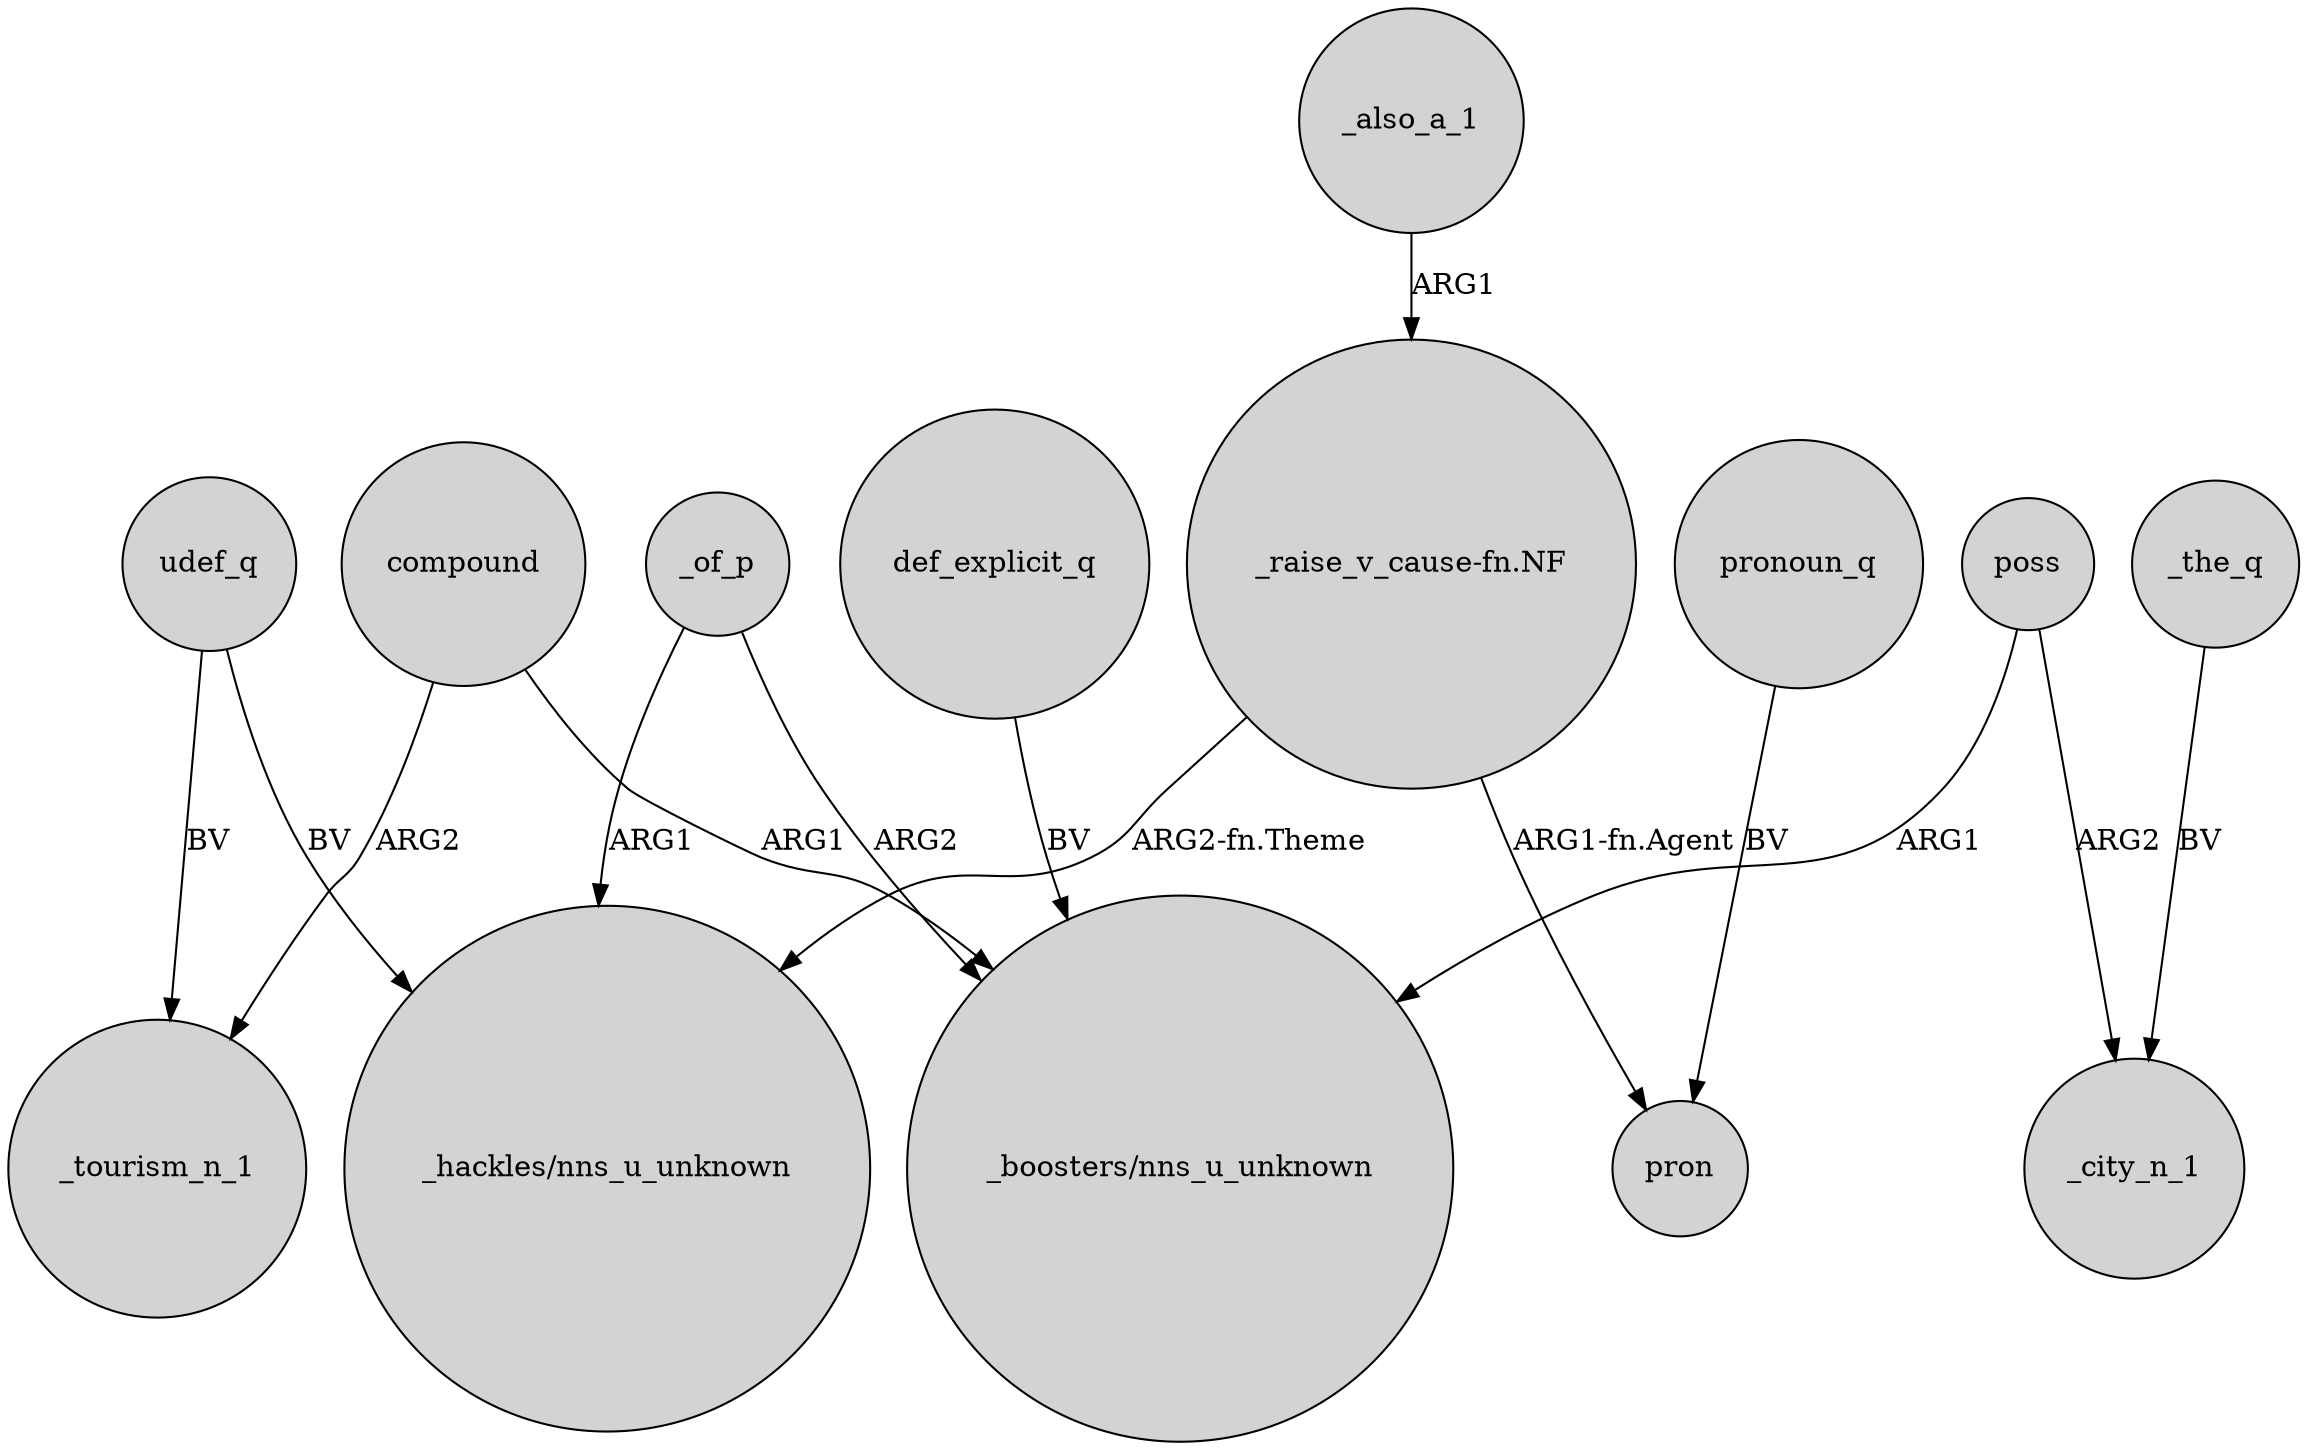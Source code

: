 digraph {
	node [shape=circle style=filled]
	_of_p -> "_hackles/nns_u_unknown" [label=ARG1]
	udef_q -> _tourism_n_1 [label=BV]
	udef_q -> "_hackles/nns_u_unknown" [label=BV]
	_of_p -> "_boosters/nns_u_unknown" [label=ARG2]
	_also_a_1 -> "_raise_v_cause-fn.NF" [label=ARG1]
	poss -> _city_n_1 [label=ARG2]
	compound -> _tourism_n_1 [label=ARG2]
	_the_q -> _city_n_1 [label=BV]
	"_raise_v_cause-fn.NF" -> pron [label="ARG1-fn.Agent"]
	def_explicit_q -> "_boosters/nns_u_unknown" [label=BV]
	"_raise_v_cause-fn.NF" -> "_hackles/nns_u_unknown" [label="ARG2-fn.Theme"]
	poss -> "_boosters/nns_u_unknown" [label=ARG1]
	compound -> "_boosters/nns_u_unknown" [label=ARG1]
	pronoun_q -> pron [label=BV]
}
